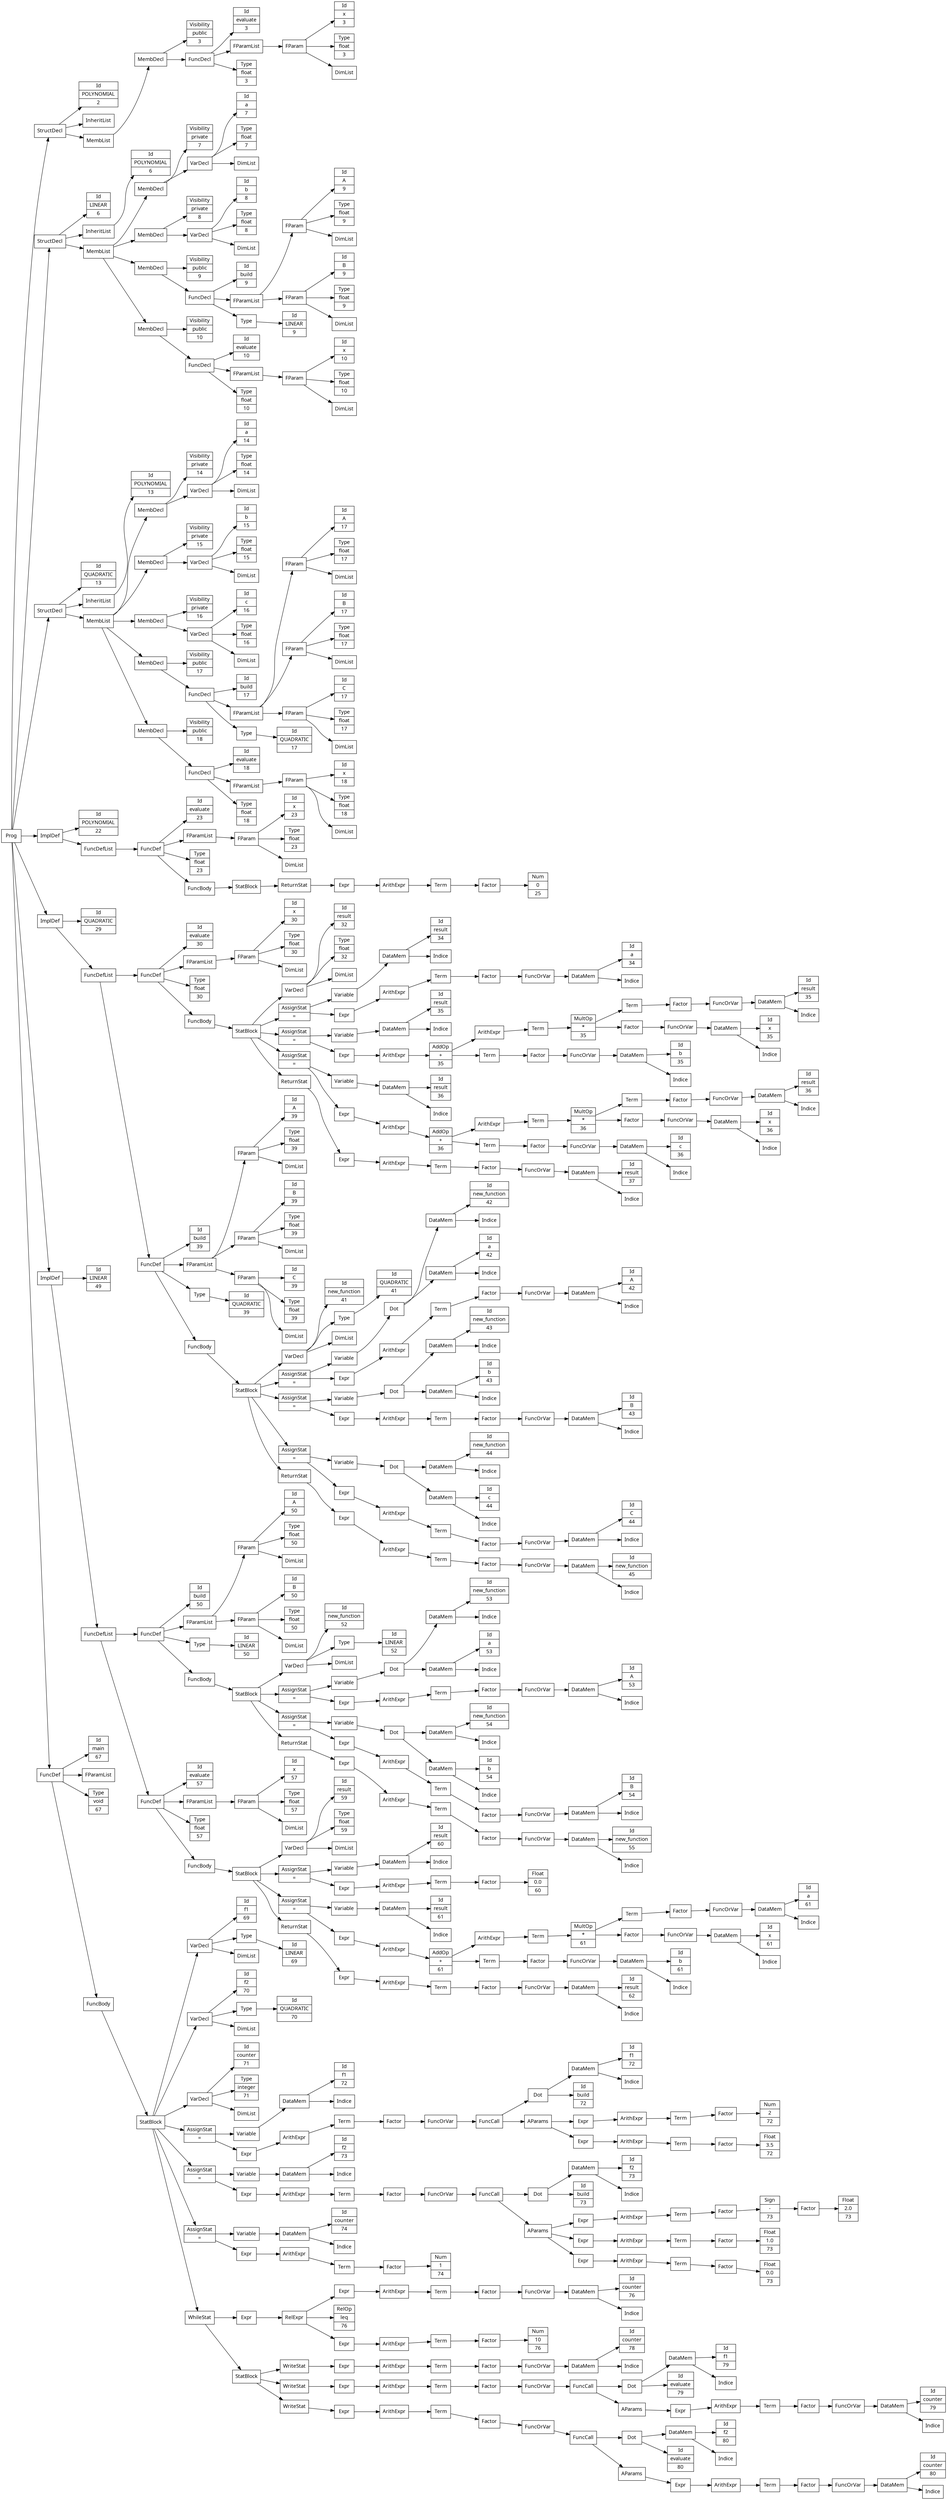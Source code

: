 digraph AST {
node [shape=record];
node [fontname=Sans];charset="UTF-8" splines=true splines=spline rankdir =LR
1654 -> 1070 -> 1057;
1057[label="Id | POLYNOMIAL | 2"]
1070 -> 1058;
1058[label="InheritList"]
1070 -> 1069 -> 1068 -> 1059;
1059[label="Visibility | public | 3"]
1068 -> 1067 -> 1060;
1060[label="Id | evaluate | 3"]
1067 -> 1065 -> 1064 -> 1061;
1061[label="Id | x | 3"]
1064 -> 1062;
1062[label="Type | float | 3"]
1064 -> 1063;
1063[label="DimList"]
1064[label="FParam"];
1065[label="FParamList"];
1067 -> 1066;
1066[label="Type | float | 3"]
1067[label="FuncDecl"];
1068[label="MembDecl"];
1069[label="MembList"];
1070[label="StructDecl"];
1654 -> 1112 -> 1071;
1071[label="Id | LINEAR | 6"]
1112 -> 1073 -> 1072;
1072[label="Id | POLYNOMIAL | 6"]
1073[label="InheritList"];
1112 -> 1111 -> 1079 -> 1074;
1074[label="Visibility | private | 7"]
1079 -> 1078 -> 1075;
1075[label="Id | a | 7"]
1078 -> 1076;
1076[label="Type | float | 7"]
1078 -> 1077;
1077[label="DimList"]
1078[label="VarDecl"];
1079[label="MembDecl"];
1111 -> 1085 -> 1080;
1080[label="Visibility | private | 8"]
1085 -> 1084 -> 1081;
1081[label="Id | b | 8"]
1084 -> 1082;
1082[label="Type | float | 8"]
1084 -> 1083;
1083[label="DimList"]
1084[label="VarDecl"];
1085[label="MembDecl"];
1111 -> 1100 -> 1086;
1086[label="Visibility | public | 9"]
1100 -> 1099 -> 1087;
1087[label="Id | build | 9"]
1099 -> 1096 -> 1091 -> 1088;
1088[label="Id | A | 9"]
1091 -> 1089;
1089[label="Type | float | 9"]
1091 -> 1090;
1090[label="DimList"]
1091[label="FParam"];
1096 -> 1095 -> 1092;
1092[label="Id | B | 9"]
1095 -> 1093;
1093[label="Type | float | 9"]
1095 -> 1094;
1094[label="DimList"]
1095[label="FParam"];
1096[label="FParamList"];
1099 -> 1098 -> 1097;
1097[label="Id | LINEAR | 9"]
1098[label="Type"];
1099[label="FuncDecl"];
1100[label="MembDecl"];
1111 -> 1110 -> 1101;
1101[label="Visibility | public | 10"]
1110 -> 1109 -> 1102;
1102[label="Id | evaluate | 10"]
1109 -> 1107 -> 1106 -> 1103;
1103[label="Id | x | 10"]
1106 -> 1104;
1104[label="Type | float | 10"]
1106 -> 1105;
1105[label="DimList"]
1106[label="FParam"];
1107[label="FParamList"];
1109 -> 1108;
1108[label="Type | float | 10"]
1109[label="FuncDecl"];
1110[label="MembDecl"];
1111[label="MembList"];
1112[label="StructDecl"];
1654 -> 1164 -> 1113;
1113[label="Id | QUADRATIC | 13"]
1164 -> 1115 -> 1114;
1114[label="Id | POLYNOMIAL | 13"]
1115[label="InheritList"];
1164 -> 1163 -> 1121 -> 1116;
1116[label="Visibility | private | 14"]
1121 -> 1120 -> 1117;
1117[label="Id | a | 14"]
1120 -> 1118;
1118[label="Type | float | 14"]
1120 -> 1119;
1119[label="DimList"]
1120[label="VarDecl"];
1121[label="MembDecl"];
1163 -> 1127 -> 1122;
1122[label="Visibility | private | 15"]
1127 -> 1126 -> 1123;
1123[label="Id | b | 15"]
1126 -> 1124;
1124[label="Type | float | 15"]
1126 -> 1125;
1125[label="DimList"]
1126[label="VarDecl"];
1127[label="MembDecl"];
1163 -> 1133 -> 1128;
1128[label="Visibility | private | 16"]
1133 -> 1132 -> 1129;
1129[label="Id | c | 16"]
1132 -> 1130;
1130[label="Type | float | 16"]
1132 -> 1131;
1131[label="DimList"]
1132[label="VarDecl"];
1133[label="MembDecl"];
1163 -> 1152 -> 1134;
1134[label="Visibility | public | 17"]
1152 -> 1151 -> 1135;
1135[label="Id | build | 17"]
1151 -> 1148 -> 1139 -> 1136;
1136[label="Id | A | 17"]
1139 -> 1137;
1137[label="Type | float | 17"]
1139 -> 1138;
1138[label="DimList"]
1139[label="FParam"];
1148 -> 1143 -> 1140;
1140[label="Id | B | 17"]
1143 -> 1141;
1141[label="Type | float | 17"]
1143 -> 1142;
1142[label="DimList"]
1143[label="FParam"];
1148 -> 1147 -> 1144;
1144[label="Id | C | 17"]
1147 -> 1145;
1145[label="Type | float | 17"]
1147 -> 1146;
1146[label="DimList"]
1147[label="FParam"];
1148[label="FParamList"];
1151 -> 1150 -> 1149;
1149[label="Id | QUADRATIC | 17"]
1150[label="Type"];
1151[label="FuncDecl"];
1152[label="MembDecl"];
1163 -> 1162 -> 1153;
1153[label="Visibility | public | 18"]
1162 -> 1161 -> 1154;
1154[label="Id | evaluate | 18"]
1161 -> 1159 -> 1158 -> 1155;
1155[label="Id | x | 18"]
1158 -> 1156;
1156[label="Type | float | 18"]
1158 -> 1157;
1157[label="DimList"]
1158[label="FParam"];
1159[label="FParamList"];
1161 -> 1160;
1160[label="Type | float | 18"]
1161[label="FuncDecl"];
1162[label="MembDecl"];
1163[label="MembList"];
1164[label="StructDecl"];
1654 -> 1183 -> 1165;
1165[label="Id | POLYNOMIAL | 22"]
1183 -> 1182 -> 1181 -> 1166;
1166[label="Id | evaluate | 23"]
1181 -> 1171 -> 1170 -> 1167;
1167[label="Id | x | 23"]
1170 -> 1168;
1168[label="Type | float | 23"]
1170 -> 1169;
1169[label="DimList"]
1170[label="FParam"];
1171[label="FParamList"];
1181 -> 1172;
1172[label="Type | float | 23"]
1181 -> 1180 -> 1179 -> 1178 -> 1177 -> 1176 -> 1175 -> 1174 -> 1173;
1173[label="Num | 0 | 25"]
1174[label="Factor"];
1175[label="Term"];
1176[label="ArithExpr"];
1177[label="Expr"];
1178[label="ReturnStat"];
1179[label="StatBlock"];
1180[label="FuncBody"];
1181[label="FuncDef"];
1182[label="FuncDefList"];
1183[label="ImplDef"];
1654 -> 1362 -> 1184;
1184[label="Id | QUADRATIC | 29"]
1362 -> 1361 -> 1276 -> 1185;
1185[label="Id | evaluate | 30"]
1276 -> 1190 -> 1189 -> 1186;
1186[label="Id | x | 30"]
1189 -> 1187;
1187[label="Type | float | 30"]
1189 -> 1188;
1188[label="DimList"]
1189[label="FParam"];
1190[label="FParamList"];
1276 -> 1191;
1191[label="Type | float | 30"]
1276 -> 1275 -> 1274 -> 1195 -> 1192;
1192[label="Id | result | 32"]
1195 -> 1193;
1193[label="Type | float | 32"]
1195 -> 1194;
1194[label="DimList"]
1195[label="VarDecl"];
1274 -> 1208 -> 1199 -> 1198 -> 1196;
1196[label="Id | result | 34"]
1198 -> 1197;
1197[label="Indice"]
1198[label="DataMem"];
1199[label="Variable"];
1208 -> 1207 -> 1206 -> 1205 -> 1204 -> 1203 -> 1202 -> 1200;
1200[label="Id | a | 34"]
1202 -> 1201;
1201[label="Indice"]
1202[label="DataMem"];
1203[label="FuncOrVar"];
1204[label="Factor"];
1205[label="Term"];
1206[label="ArithExpr"];
1207[label="Expr"];
1208[label="AssignStat | ="];
1274 -> 1236 -> 1212 -> 1211 -> 1209;
1209[label="Id | result | 35"]
1211 -> 1210;
1210[label="Indice"]
1211[label="DataMem"];
1212[label="Variable"];
1236 -> 1235 -> 1234 -> 1227 -> 1226 -> 1225 -> 1219 -> 1218 -> 1217 -> 1216 -> 1215 -> 1213;
1213[label="Id | result | 35"]
1215 -> 1214;
1214[label="Indice"]
1215[label="DataMem"];
1216[label="FuncOrVar"];
1217[label="Factor"];
1218[label="Term"];
1219 -> 1224 -> 1223 -> 1222 -> 1220;
1220[label="Id | x | 35"]
1222 -> 1221;
1221[label="Indice"]
1222[label="DataMem"];
1223[label="FuncOrVar"];
1224[label="Factor"];
1219[label="MultOp | * | 35"];
1225[label="Term"];
1226[label="ArithExpr"];
1227 -> 1233 -> 1232 -> 1231 -> 1230 -> 1228;
1228[label="Id | b | 35"]
1230 -> 1229;
1229[label="Indice"]
1230[label="DataMem"];
1231[label="FuncOrVar"];
1232[label="Factor"];
1233[label="Term"];
1227[label="AddOp | + | 35"];
1234[label="ArithExpr"];
1235[label="Expr"];
1236[label="AssignStat | ="];
1274 -> 1264 -> 1240 -> 1239 -> 1237;
1237[label="Id | result | 36"]
1239 -> 1238;
1238[label="Indice"]
1239[label="DataMem"];
1240[label="Variable"];
1264 -> 1263 -> 1262 -> 1255 -> 1254 -> 1253 -> 1247 -> 1246 -> 1245 -> 1244 -> 1243 -> 1241;
1241[label="Id | result | 36"]
1243 -> 1242;
1242[label="Indice"]
1243[label="DataMem"];
1244[label="FuncOrVar"];
1245[label="Factor"];
1246[label="Term"];
1247 -> 1252 -> 1251 -> 1250 -> 1248;
1248[label="Id | x | 36"]
1250 -> 1249;
1249[label="Indice"]
1250[label="DataMem"];
1251[label="FuncOrVar"];
1252[label="Factor"];
1247[label="MultOp | * | 36"];
1253[label="Term"];
1254[label="ArithExpr"];
1255 -> 1261 -> 1260 -> 1259 -> 1258 -> 1256;
1256[label="Id | c | 36"]
1258 -> 1257;
1257[label="Indice"]
1258[label="DataMem"];
1259[label="FuncOrVar"];
1260[label="Factor"];
1261[label="Term"];
1255[label="AddOp | + | 36"];
1262[label="ArithExpr"];
1263[label="Expr"];
1264[label="AssignStat | ="];
1274 -> 1273 -> 1272 -> 1271 -> 1270 -> 1269 -> 1268 -> 1267 -> 1265;
1265[label="Id | result | 37"]
1267 -> 1266;
1266[label="Indice"]
1267[label="DataMem"];
1268[label="FuncOrVar"];
1269[label="Factor"];
1270[label="Term"];
1271[label="ArithExpr"];
1272[label="Expr"];
1273[label="ReturnStat"];
1274[label="StatBlock"];
1275[label="FuncBody"];
1276[label="FuncDef"];
1361 -> 1360 -> 1277;
1277[label="Id | build | 39"]
1360 -> 1290 -> 1281 -> 1278;
1278[label="Id | A | 39"]
1281 -> 1279;
1279[label="Type | float | 39"]
1281 -> 1280;
1280[label="DimList"]
1281[label="FParam"];
1290 -> 1285 -> 1282;
1282[label="Id | B | 39"]
1285 -> 1283;
1283[label="Type | float | 39"]
1285 -> 1284;
1284[label="DimList"]
1285[label="FParam"];
1290 -> 1289 -> 1286;
1286[label="Id | C | 39"]
1289 -> 1287;
1287[label="Type | float | 39"]
1289 -> 1288;
1288[label="DimList"]
1289[label="FParam"];
1290[label="FParamList"];
1360 -> 1292 -> 1291;
1291[label="Id | QUADRATIC | 39"]
1292[label="Type"];
1360 -> 1359 -> 1358 -> 1297 -> 1293;
1293[label="Id | new_function | 41"]
1297 -> 1295 -> 1294;
1294[label="Id | QUADRATIC | 41"]
1295[label="Type"];
1297 -> 1296;
1296[label="DimList"]
1297[label="VarDecl"];
1358 -> 1314 -> 1305 -> 1304 -> 1300 -> 1298;
1298[label="Id | new_function | 42"]
1300 -> 1299;
1299[label="Indice"]
1300[label="DataMem"];
1304 -> 1303 -> 1301;
1301[label="Id | a | 42"]
1303 -> 1302;
1302[label="Indice"]
1303[label="DataMem"];
1304[label="Dot"];
1305[label="Variable"];
1314 -> 1313 -> 1312 -> 1311 -> 1310 -> 1309 -> 1308 -> 1306;
1306[label="Id | A | 42"]
1308 -> 1307;
1307[label="Indice"]
1308[label="DataMem"];
1309[label="FuncOrVar"];
1310[label="Factor"];
1311[label="Term"];
1312[label="ArithExpr"];
1313[label="Expr"];
1314[label="AssignStat | ="];
1358 -> 1331 -> 1322 -> 1321 -> 1317 -> 1315;
1315[label="Id | new_function | 43"]
1317 -> 1316;
1316[label="Indice"]
1317[label="DataMem"];
1321 -> 1320 -> 1318;
1318[label="Id | b | 43"]
1320 -> 1319;
1319[label="Indice"]
1320[label="DataMem"];
1321[label="Dot"];
1322[label="Variable"];
1331 -> 1330 -> 1329 -> 1328 -> 1327 -> 1326 -> 1325 -> 1323;
1323[label="Id | B | 43"]
1325 -> 1324;
1324[label="Indice"]
1325[label="DataMem"];
1326[label="FuncOrVar"];
1327[label="Factor"];
1328[label="Term"];
1329[label="ArithExpr"];
1330[label="Expr"];
1331[label="AssignStat | ="];
1358 -> 1348 -> 1339 -> 1338 -> 1334 -> 1332;
1332[label="Id | new_function | 44"]
1334 -> 1333;
1333[label="Indice"]
1334[label="DataMem"];
1338 -> 1337 -> 1335;
1335[label="Id | c | 44"]
1337 -> 1336;
1336[label="Indice"]
1337[label="DataMem"];
1338[label="Dot"];
1339[label="Variable"];
1348 -> 1347 -> 1346 -> 1345 -> 1344 -> 1343 -> 1342 -> 1340;
1340[label="Id | C | 44"]
1342 -> 1341;
1341[label="Indice"]
1342[label="DataMem"];
1343[label="FuncOrVar"];
1344[label="Factor"];
1345[label="Term"];
1346[label="ArithExpr"];
1347[label="Expr"];
1348[label="AssignStat | ="];
1358 -> 1357 -> 1356 -> 1355 -> 1354 -> 1353 -> 1352 -> 1351 -> 1349;
1349[label="Id | new_function | 45"]
1351 -> 1350;
1350[label="Indice"]
1351[label="DataMem"];
1352[label="FuncOrVar"];
1353[label="Factor"];
1354[label="Term"];
1355[label="ArithExpr"];
1356[label="Expr"];
1357[label="ReturnStat"];
1358[label="StatBlock"];
1359[label="FuncBody"];
1360[label="FuncDef"];
1361[label="FuncDefList"];
1362[label="ImplDef"];
1654 -> 1489 -> 1363;
1363[label="Id | LINEAR | 49"]
1489 -> 1488 -> 1426 -> 1364;
1364[label="Id | build | 50"]
1426 -> 1373 -> 1368 -> 1365;
1365[label="Id | A | 50"]
1368 -> 1366;
1366[label="Type | float | 50"]
1368 -> 1367;
1367[label="DimList"]
1368[label="FParam"];
1373 -> 1372 -> 1369;
1369[label="Id | B | 50"]
1372 -> 1370;
1370[label="Type | float | 50"]
1372 -> 1371;
1371[label="DimList"]
1372[label="FParam"];
1373[label="FParamList"];
1426 -> 1375 -> 1374;
1374[label="Id | LINEAR | 50"]
1375[label="Type"];
1426 -> 1425 -> 1424 -> 1380 -> 1376;
1376[label="Id | new_function | 52"]
1380 -> 1378 -> 1377;
1377[label="Id | LINEAR | 52"]
1378[label="Type"];
1380 -> 1379;
1379[label="DimList"]
1380[label="VarDecl"];
1424 -> 1397 -> 1388 -> 1387 -> 1383 -> 1381;
1381[label="Id | new_function | 53"]
1383 -> 1382;
1382[label="Indice"]
1383[label="DataMem"];
1387 -> 1386 -> 1384;
1384[label="Id | a | 53"]
1386 -> 1385;
1385[label="Indice"]
1386[label="DataMem"];
1387[label="Dot"];
1388[label="Variable"];
1397 -> 1396 -> 1395 -> 1394 -> 1393 -> 1392 -> 1391 -> 1389;
1389[label="Id | A | 53"]
1391 -> 1390;
1390[label="Indice"]
1391[label="DataMem"];
1392[label="FuncOrVar"];
1393[label="Factor"];
1394[label="Term"];
1395[label="ArithExpr"];
1396[label="Expr"];
1397[label="AssignStat | ="];
1424 -> 1414 -> 1405 -> 1404 -> 1400 -> 1398;
1398[label="Id | new_function | 54"]
1400 -> 1399;
1399[label="Indice"]
1400[label="DataMem"];
1404 -> 1403 -> 1401;
1401[label="Id | b | 54"]
1403 -> 1402;
1402[label="Indice"]
1403[label="DataMem"];
1404[label="Dot"];
1405[label="Variable"];
1414 -> 1413 -> 1412 -> 1411 -> 1410 -> 1409 -> 1408 -> 1406;
1406[label="Id | B | 54"]
1408 -> 1407;
1407[label="Indice"]
1408[label="DataMem"];
1409[label="FuncOrVar"];
1410[label="Factor"];
1411[label="Term"];
1412[label="ArithExpr"];
1413[label="Expr"];
1414[label="AssignStat | ="];
1424 -> 1423 -> 1422 -> 1421 -> 1420 -> 1419 -> 1418 -> 1417 -> 1415;
1415[label="Id | new_function | 55"]
1417 -> 1416;
1416[label="Indice"]
1417[label="DataMem"];
1418[label="FuncOrVar"];
1419[label="Factor"];
1420[label="Term"];
1421[label="ArithExpr"];
1422[label="Expr"];
1423[label="ReturnStat"];
1424[label="StatBlock"];
1425[label="FuncBody"];
1426[label="FuncDef"];
1488 -> 1487 -> 1427;
1427[label="Id | evaluate | 57"]
1487 -> 1432 -> 1431 -> 1428;
1428[label="Id | x | 57"]
1431 -> 1429;
1429[label="Type | float | 57"]
1431 -> 1430;
1430[label="DimList"]
1431[label="FParam"];
1432[label="FParamList"];
1487 -> 1433;
1433[label="Type | float | 57"]
1487 -> 1486 -> 1485 -> 1437 -> 1434;
1434[label="Id | result | 59"]
1437 -> 1435;
1435[label="Type | float | 59"]
1437 -> 1436;
1436[label="DimList"]
1437[label="VarDecl"];
1485 -> 1447 -> 1441 -> 1440 -> 1438;
1438[label="Id | result | 60"]
1440 -> 1439;
1439[label="Indice"]
1440[label="DataMem"];
1441[label="Variable"];
1447 -> 1446 -> 1445 -> 1444 -> 1443 -> 1442;
1442[label="Float | 0.0 | 60"]
1443[label="Factor"];
1444[label="Term"];
1445[label="ArithExpr"];
1446[label="Expr"];
1447[label="AssignStat | ="];
1485 -> 1475 -> 1451 -> 1450 -> 1448;
1448[label="Id | result | 61"]
1450 -> 1449;
1449[label="Indice"]
1450[label="DataMem"];
1451[label="Variable"];
1475 -> 1474 -> 1473 -> 1466 -> 1465 -> 1464 -> 1458 -> 1457 -> 1456 -> 1455 -> 1454 -> 1452;
1452[label="Id | a | 61"]
1454 -> 1453;
1453[label="Indice"]
1454[label="DataMem"];
1455[label="FuncOrVar"];
1456[label="Factor"];
1457[label="Term"];
1458 -> 1463 -> 1462 -> 1461 -> 1459;
1459[label="Id | x | 61"]
1461 -> 1460;
1460[label="Indice"]
1461[label="DataMem"];
1462[label="FuncOrVar"];
1463[label="Factor"];
1458[label="MultOp | * | 61"];
1464[label="Term"];
1465[label="ArithExpr"];
1466 -> 1472 -> 1471 -> 1470 -> 1469 -> 1467;
1467[label="Id | b | 61"]
1469 -> 1468;
1468[label="Indice"]
1469[label="DataMem"];
1470[label="FuncOrVar"];
1471[label="Factor"];
1472[label="Term"];
1466[label="AddOp | + | 61"];
1473[label="ArithExpr"];
1474[label="Expr"];
1475[label="AssignStat | ="];
1485 -> 1484 -> 1483 -> 1482 -> 1481 -> 1480 -> 1479 -> 1478 -> 1476;
1476[label="Id | result | 62"]
1478 -> 1477;
1477[label="Indice"]
1478[label="DataMem"];
1479[label="FuncOrVar"];
1480[label="Factor"];
1481[label="Term"];
1482[label="ArithExpr"];
1483[label="Expr"];
1484[label="ReturnStat"];
1485[label="StatBlock"];
1486[label="FuncBody"];
1487[label="FuncDef"];
1488[label="FuncDefList"];
1489[label="ImplDef"];
1654 -> 1653 -> 1490;
1490[label="Id | main | 67"]
1653 -> 1491;
1491[label="FParamList"]
1653 -> 1492;
1492[label="Type | void | 67"]
1653 -> 1652 -> 1651 -> 1497 -> 1493;
1493[label="Id | f1 | 69"]
1497 -> 1495 -> 1494;
1494[label="Id | LINEAR | 69"]
1495[label="Type"];
1497 -> 1496;
1496[label="DimList"]
1497[label="VarDecl"];
1651 -> 1502 -> 1498;
1498[label="Id | f2 | 70"]
1502 -> 1500 -> 1499;
1499[label="Id | QUADRATIC | 70"]
1500[label="Type"];
1502 -> 1501;
1501[label="DimList"]
1502[label="VarDecl"];
1651 -> 1506 -> 1503;
1503[label="Id | counter | 71"]
1506 -> 1504;
1504[label="Type | integer | 71"]
1506 -> 1505;
1505[label="DimList"]
1506[label="VarDecl"];
1651 -> 1534 -> 1510 -> 1509 -> 1507;
1507[label="Id | f1 | 72"]
1509 -> 1508;
1508[label="Indice"]
1509[label="DataMem"];
1510[label="Variable"];
1534 -> 1533 -> 1532 -> 1531 -> 1530 -> 1529 -> 1528 -> 1515 -> 1513 -> 1511;
1511[label="Id | f1 | 72"]
1513 -> 1512;
1512[label="Indice"]
1513[label="DataMem"];
1515 -> 1514;
1514[label="Id | build | 72"]
1515[label="Dot"];
1528 -> 1527 -> 1521 -> 1520 -> 1519 -> 1518 -> 1517;
1517[label="Num | 2 | 72"]
1518[label="Factor"];
1519[label="Term"];
1520[label="ArithExpr"];
1521[label="Expr"];
1527 -> 1526 -> 1525 -> 1524 -> 1523 -> 1522;
1522[label="Float | 3.5 | 72"]
1523[label="Factor"];
1524[label="Term"];
1525[label="ArithExpr"];
1526[label="Expr"];
1527[label="AParams"];
1528[label="FuncCall"];
1529[label="FuncOrVar"];
1530[label="Factor"];
1531[label="Term"];
1532[label="ArithExpr"];
1533[label="Expr"];
1534[label="AssignStat | ="];
1651 -> 1569 -> 1538 -> 1537 -> 1535;
1535[label="Id | f2 | 73"]
1537 -> 1536;
1536[label="Indice"]
1537[label="DataMem"];
1538[label="Variable"];
1569 -> 1568 -> 1567 -> 1566 -> 1565 -> 1564 -> 1563 -> 1543 -> 1541 -> 1539;
1539[label="Id | f2 | 73"]
1541 -> 1540;
1540[label="Indice"]
1541[label="DataMem"];
1543 -> 1542;
1542[label="Id | build | 73"]
1543[label="Dot"];
1563 -> 1562 -> 1551 -> 1550 -> 1549 -> 1548 -> 1545 -> 1547 -> 1546;
1546[label="Float | 2.0 | 73"]
1547[label="Factor"];
1545[label="Sign | - | 73"];
1548[label="Factor"];
1549[label="Term"];
1550[label="ArithExpr"];
1551[label="Expr"];
1562 -> 1556 -> 1555 -> 1554 -> 1553 -> 1552;
1552[label="Float | 1.0 | 73"]
1553[label="Factor"];
1554[label="Term"];
1555[label="ArithExpr"];
1556[label="Expr"];
1562 -> 1561 -> 1560 -> 1559 -> 1558 -> 1557;
1557[label="Float | 0.0 | 73"]
1558[label="Factor"];
1559[label="Term"];
1560[label="ArithExpr"];
1561[label="Expr"];
1562[label="AParams"];
1563[label="FuncCall"];
1564[label="FuncOrVar"];
1565[label="Factor"];
1566[label="Term"];
1567[label="ArithExpr"];
1568[label="Expr"];
1569[label="AssignStat | ="];
1651 -> 1579 -> 1573 -> 1572 -> 1570;
1570[label="Id | counter | 74"]
1572 -> 1571;
1571[label="Indice"]
1572[label="DataMem"];
1573[label="Variable"];
1579 -> 1578 -> 1577 -> 1576 -> 1575 -> 1574;
1574[label="Num | 1 | 74"]
1575[label="Factor"];
1576[label="Term"];
1577[label="ArithExpr"];
1578[label="Expr"];
1579[label="AssignStat | ="];
1651 -> 1650 -> 1595 -> 1594 -> 1587 -> 1586 -> 1585 -> 1584 -> 1583 -> 1582 -> 1580;
1580[label="Id | counter | 76"]
1582 -> 1581;
1581[label="Indice"]
1582[label="DataMem"];
1583[label="FuncOrVar"];
1584[label="Factor"];
1585[label="Term"];
1586[label="ArithExpr"];
1587[label="Expr"];
1594 -> 1588;
1588[label="RelOp | leq | 76"]
1594 -> 1593 -> 1592 -> 1591 -> 1590 -> 1589;
1589[label="Num | 10 | 76"]
1590[label="Factor"];
1591[label="Term"];
1592[label="ArithExpr"];
1593[label="Expr"];
1594[label="RelExpr"];
1595[label="Expr"];
1650 -> 1649 -> 1604 -> 1603 -> 1602 -> 1601 -> 1600 -> 1599 -> 1598 -> 1596;
1596[label="Id | counter | 78"]
1598 -> 1597;
1597[label="Indice"]
1598[label="DataMem"];
1599[label="FuncOrVar"];
1600[label="Factor"];
1601[label="Term"];
1602[label="ArithExpr"];
1603[label="Expr"];
1604[label="WriteStat"];
1649 -> 1626 -> 1625 -> 1624 -> 1623 -> 1622 -> 1621 -> 1620 -> 1609 -> 1607 -> 1605;
1605[label="Id | f1 | 79"]
1607 -> 1606;
1606[label="Indice"]
1607[label="DataMem"];
1609 -> 1608;
1608[label="Id | evaluate | 79"]
1609[label="Dot"];
1620 -> 1619 -> 1618 -> 1617 -> 1616 -> 1615 -> 1614 -> 1613 -> 1611;
1611[label="Id | counter | 79"]
1613 -> 1612;
1612[label="Indice"]
1613[label="DataMem"];
1614[label="FuncOrVar"];
1615[label="Factor"];
1616[label="Term"];
1617[label="ArithExpr"];
1618[label="Expr"];
1619[label="AParams"];
1620[label="FuncCall"];
1621[label="FuncOrVar"];
1622[label="Factor"];
1623[label="Term"];
1624[label="ArithExpr"];
1625[label="Expr"];
1626[label="WriteStat"];
1649 -> 1648 -> 1647 -> 1646 -> 1645 -> 1644 -> 1643 -> 1642 -> 1631 -> 1629 -> 1627;
1627[label="Id | f2 | 80"]
1629 -> 1628;
1628[label="Indice"]
1629[label="DataMem"];
1631 -> 1630;
1630[label="Id | evaluate | 80"]
1631[label="Dot"];
1642 -> 1641 -> 1640 -> 1639 -> 1638 -> 1637 -> 1636 -> 1635 -> 1633;
1633[label="Id | counter | 80"]
1635 -> 1634;
1634[label="Indice"]
1635[label="DataMem"];
1636[label="FuncOrVar"];
1637[label="Factor"];
1638[label="Term"];
1639[label="ArithExpr"];
1640[label="Expr"];
1641[label="AParams"];
1642[label="FuncCall"];
1643[label="FuncOrVar"];
1644[label="Factor"];
1645[label="Term"];
1646[label="ArithExpr"];
1647[label="Expr"];
1648[label="WriteStat"];
1649[label="StatBlock"];
1650[label="WhileStat"];
1651[label="StatBlock"];
1652[label="FuncBody"];
1653[label="FuncDef"];
1654[label="Prog"];
}